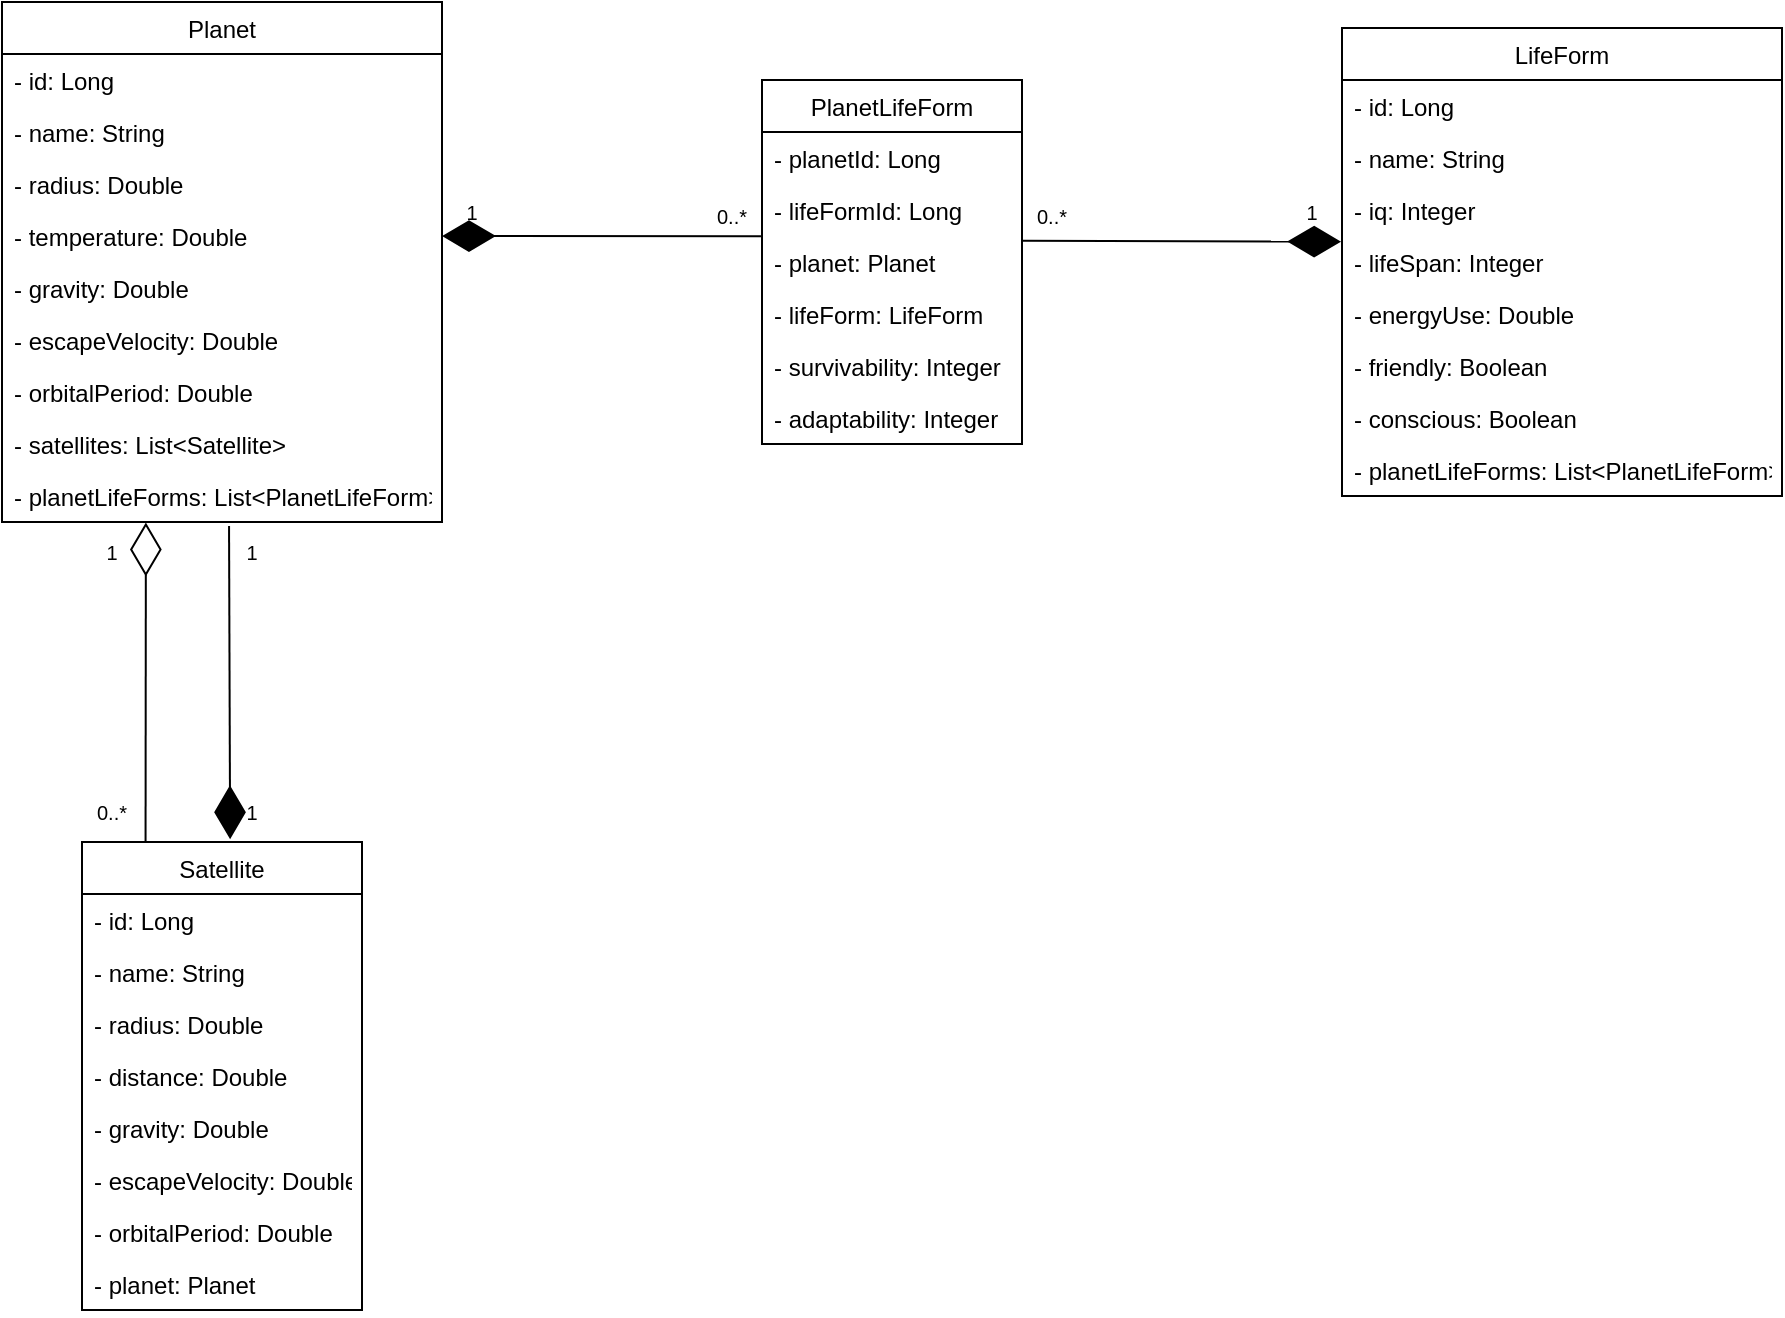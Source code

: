 <mxfile version="20.8.16" type="device"><diagram id="C5RBs43oDa-KdzZeNtuy" name="Page-1"><mxGraphModel dx="2485" dy="3158" grid="1" gridSize="10" guides="1" tooltips="1" connect="1" arrows="1" fold="1" page="1" pageScale="1" pageWidth="827" pageHeight="1169" math="0" shadow="0"><root><mxCell id="WIyWlLk6GJQsqaUBKTNV-0"/><mxCell id="WIyWlLk6GJQsqaUBKTNV-1" parent="WIyWlLk6GJQsqaUBKTNV-0"/><mxCell id="2RvG5dwqz6S5TaIC0fOQ-6" value="Planet" style="swimlane;fontStyle=0;childLayout=stackLayout;horizontal=1;startSize=26;fillColor=none;horizontalStack=0;resizeParent=1;resizeParentMax=0;resizeLast=0;collapsible=1;marginBottom=0;" parent="WIyWlLk6GJQsqaUBKTNV-1" vertex="1"><mxGeometry x="-20" y="-1200" width="220" height="260" as="geometry"/></mxCell><mxCell id="2RvG5dwqz6S5TaIC0fOQ-7" value="- id: Long" style="text;strokeColor=none;fillColor=none;align=left;verticalAlign=top;spacingLeft=4;spacingRight=4;overflow=hidden;rotatable=0;points=[[0,0.5],[1,0.5]];portConstraint=eastwest;" parent="2RvG5dwqz6S5TaIC0fOQ-6" vertex="1"><mxGeometry y="26" width="220" height="26" as="geometry"/></mxCell><mxCell id="2RvG5dwqz6S5TaIC0fOQ-8" value="- name: String" style="text;strokeColor=none;fillColor=none;align=left;verticalAlign=top;spacingLeft=4;spacingRight=4;overflow=hidden;rotatable=0;points=[[0,0.5],[1,0.5]];portConstraint=eastwest;" parent="2RvG5dwqz6S5TaIC0fOQ-6" vertex="1"><mxGeometry y="52" width="220" height="26" as="geometry"/></mxCell><mxCell id="2RvG5dwqz6S5TaIC0fOQ-9" value="- radius: Double" style="text;strokeColor=none;fillColor=none;align=left;verticalAlign=top;spacingLeft=4;spacingRight=4;overflow=hidden;rotatable=0;points=[[0,0.5],[1,0.5]];portConstraint=eastwest;" parent="2RvG5dwqz6S5TaIC0fOQ-6" vertex="1"><mxGeometry y="78" width="220" height="26" as="geometry"/></mxCell><mxCell id="2RvG5dwqz6S5TaIC0fOQ-10" value="- temperature: Double" style="text;strokeColor=none;fillColor=none;align=left;verticalAlign=top;spacingLeft=4;spacingRight=4;overflow=hidden;rotatable=0;points=[[0,0.5],[1,0.5]];portConstraint=eastwest;" parent="2RvG5dwqz6S5TaIC0fOQ-6" vertex="1"><mxGeometry y="104" width="220" height="26" as="geometry"/></mxCell><mxCell id="2RvG5dwqz6S5TaIC0fOQ-11" value="- gravity: Double" style="text;strokeColor=none;fillColor=none;align=left;verticalAlign=top;spacingLeft=4;spacingRight=4;overflow=hidden;rotatable=0;points=[[0,0.5],[1,0.5]];portConstraint=eastwest;" parent="2RvG5dwqz6S5TaIC0fOQ-6" vertex="1"><mxGeometry y="130" width="220" height="26" as="geometry"/></mxCell><mxCell id="2RvG5dwqz6S5TaIC0fOQ-12" value="- escapeVelocity: Double" style="text;strokeColor=none;fillColor=none;align=left;verticalAlign=top;spacingLeft=4;spacingRight=4;overflow=hidden;rotatable=0;points=[[0,0.5],[1,0.5]];portConstraint=eastwest;" parent="2RvG5dwqz6S5TaIC0fOQ-6" vertex="1"><mxGeometry y="156" width="220" height="26" as="geometry"/></mxCell><mxCell id="2RvG5dwqz6S5TaIC0fOQ-13" value="- orbitalPeriod: Double" style="text;strokeColor=none;fillColor=none;align=left;verticalAlign=top;spacingLeft=4;spacingRight=4;overflow=hidden;rotatable=0;points=[[0,0.5],[1,0.5]];portConstraint=eastwest;" parent="2RvG5dwqz6S5TaIC0fOQ-6" vertex="1"><mxGeometry y="182" width="220" height="26" as="geometry"/></mxCell><mxCell id="2RvG5dwqz6S5TaIC0fOQ-14" value="- satellites: List&lt;Satellite&gt;" style="text;strokeColor=none;fillColor=none;align=left;verticalAlign=top;spacingLeft=4;spacingRight=4;overflow=hidden;rotatable=0;points=[[0,0.5],[1,0.5]];portConstraint=eastwest;" parent="2RvG5dwqz6S5TaIC0fOQ-6" vertex="1"><mxGeometry y="208" width="220" height="26" as="geometry"/></mxCell><mxCell id="2RvG5dwqz6S5TaIC0fOQ-15" value="- planetLifeForms: List&lt;PlanetLifeForm&gt;" style="text;strokeColor=none;fillColor=none;align=left;verticalAlign=top;spacingLeft=4;spacingRight=4;overflow=hidden;rotatable=0;points=[[0,0.5],[1,0.5]];portConstraint=eastwest;" parent="2RvG5dwqz6S5TaIC0fOQ-6" vertex="1"><mxGeometry y="234" width="220" height="26" as="geometry"/></mxCell><mxCell id="2RvG5dwqz6S5TaIC0fOQ-16" value="Satellite" style="swimlane;fontStyle=0;childLayout=stackLayout;horizontal=1;startSize=26;fillColor=none;horizontalStack=0;resizeParent=1;resizeParentMax=0;resizeLast=0;collapsible=1;marginBottom=0;" parent="WIyWlLk6GJQsqaUBKTNV-1" vertex="1"><mxGeometry x="20" y="-780" width="140" height="234" as="geometry"/></mxCell><mxCell id="2RvG5dwqz6S5TaIC0fOQ-17" value="- id: Long" style="text;strokeColor=none;fillColor=none;align=left;verticalAlign=top;spacingLeft=4;spacingRight=4;overflow=hidden;rotatable=0;points=[[0,0.5],[1,0.5]];portConstraint=eastwest;" parent="2RvG5dwqz6S5TaIC0fOQ-16" vertex="1"><mxGeometry y="26" width="140" height="26" as="geometry"/></mxCell><mxCell id="2RvG5dwqz6S5TaIC0fOQ-18" value="- name: String" style="text;strokeColor=none;fillColor=none;align=left;verticalAlign=top;spacingLeft=4;spacingRight=4;overflow=hidden;rotatable=0;points=[[0,0.5],[1,0.5]];portConstraint=eastwest;" parent="2RvG5dwqz6S5TaIC0fOQ-16" vertex="1"><mxGeometry y="52" width="140" height="26" as="geometry"/></mxCell><mxCell id="2RvG5dwqz6S5TaIC0fOQ-19" value="- radius: Double" style="text;strokeColor=none;fillColor=none;align=left;verticalAlign=top;spacingLeft=4;spacingRight=4;overflow=hidden;rotatable=0;points=[[0,0.5],[1,0.5]];portConstraint=eastwest;" parent="2RvG5dwqz6S5TaIC0fOQ-16" vertex="1"><mxGeometry y="78" width="140" height="26" as="geometry"/></mxCell><mxCell id="2RvG5dwqz6S5TaIC0fOQ-20" value="- distance: Double" style="text;strokeColor=none;fillColor=none;align=left;verticalAlign=top;spacingLeft=4;spacingRight=4;overflow=hidden;rotatable=0;points=[[0,0.5],[1,0.5]];portConstraint=eastwest;" parent="2RvG5dwqz6S5TaIC0fOQ-16" vertex="1"><mxGeometry y="104" width="140" height="26" as="geometry"/></mxCell><mxCell id="2RvG5dwqz6S5TaIC0fOQ-21" value="- gravity: Double" style="text;strokeColor=none;fillColor=none;align=left;verticalAlign=top;spacingLeft=4;spacingRight=4;overflow=hidden;rotatable=0;points=[[0,0.5],[1,0.5]];portConstraint=eastwest;" parent="2RvG5dwqz6S5TaIC0fOQ-16" vertex="1"><mxGeometry y="130" width="140" height="26" as="geometry"/></mxCell><mxCell id="2RvG5dwqz6S5TaIC0fOQ-22" value="- escapeVelocity: Double" style="text;strokeColor=none;fillColor=none;align=left;verticalAlign=top;spacingLeft=4;spacingRight=4;overflow=hidden;rotatable=0;points=[[0,0.5],[1,0.5]];portConstraint=eastwest;" parent="2RvG5dwqz6S5TaIC0fOQ-16" vertex="1"><mxGeometry y="156" width="140" height="26" as="geometry"/></mxCell><mxCell id="2RvG5dwqz6S5TaIC0fOQ-23" value="- orbitalPeriod: Double" style="text;strokeColor=none;fillColor=none;align=left;verticalAlign=top;spacingLeft=4;spacingRight=4;overflow=hidden;rotatable=0;points=[[0,0.5],[1,0.5]];portConstraint=eastwest;" parent="2RvG5dwqz6S5TaIC0fOQ-16" vertex="1"><mxGeometry y="182" width="140" height="26" as="geometry"/></mxCell><mxCell id="2RvG5dwqz6S5TaIC0fOQ-24" value="- planet: Planet" style="text;strokeColor=none;fillColor=none;align=left;verticalAlign=top;spacingLeft=4;spacingRight=4;overflow=hidden;rotatable=0;points=[[0,0.5],[1,0.5]];portConstraint=eastwest;" parent="2RvG5dwqz6S5TaIC0fOQ-16" vertex="1"><mxGeometry y="208" width="140" height="26" as="geometry"/></mxCell><mxCell id="2RvG5dwqz6S5TaIC0fOQ-26" value="LifeForm" style="swimlane;fontStyle=0;childLayout=stackLayout;horizontal=1;startSize=26;fillColor=none;horizontalStack=0;resizeParent=1;resizeParentMax=0;resizeLast=0;collapsible=1;marginBottom=0;" parent="WIyWlLk6GJQsqaUBKTNV-1" vertex="1"><mxGeometry x="650" y="-1187" width="220" height="234" as="geometry"/></mxCell><mxCell id="2RvG5dwqz6S5TaIC0fOQ-27" value="- id: Long" style="text;strokeColor=none;fillColor=none;align=left;verticalAlign=top;spacingLeft=4;spacingRight=4;overflow=hidden;rotatable=0;points=[[0,0.5],[1,0.5]];portConstraint=eastwest;" parent="2RvG5dwqz6S5TaIC0fOQ-26" vertex="1"><mxGeometry y="26" width="220" height="26" as="geometry"/></mxCell><mxCell id="2RvG5dwqz6S5TaIC0fOQ-28" value="- name: String" style="text;strokeColor=none;fillColor=none;align=left;verticalAlign=top;spacingLeft=4;spacingRight=4;overflow=hidden;rotatable=0;points=[[0,0.5],[1,0.5]];portConstraint=eastwest;" parent="2RvG5dwqz6S5TaIC0fOQ-26" vertex="1"><mxGeometry y="52" width="220" height="26" as="geometry"/></mxCell><mxCell id="2RvG5dwqz6S5TaIC0fOQ-29" value="- iq: Integer" style="text;strokeColor=none;fillColor=none;align=left;verticalAlign=top;spacingLeft=4;spacingRight=4;overflow=hidden;rotatable=0;points=[[0,0.5],[1,0.5]];portConstraint=eastwest;" parent="2RvG5dwqz6S5TaIC0fOQ-26" vertex="1"><mxGeometry y="78" width="220" height="26" as="geometry"/></mxCell><mxCell id="2RvG5dwqz6S5TaIC0fOQ-30" value="- lifeSpan: Integer" style="text;strokeColor=none;fillColor=none;align=left;verticalAlign=top;spacingLeft=4;spacingRight=4;overflow=hidden;rotatable=0;points=[[0,0.5],[1,0.5]];portConstraint=eastwest;" parent="2RvG5dwqz6S5TaIC0fOQ-26" vertex="1"><mxGeometry y="104" width="220" height="26" as="geometry"/></mxCell><mxCell id="2RvG5dwqz6S5TaIC0fOQ-31" value="- energyUse: Double" style="text;strokeColor=none;fillColor=none;align=left;verticalAlign=top;spacingLeft=4;spacingRight=4;overflow=hidden;rotatable=0;points=[[0,0.5],[1,0.5]];portConstraint=eastwest;" parent="2RvG5dwqz6S5TaIC0fOQ-26" vertex="1"><mxGeometry y="130" width="220" height="26" as="geometry"/></mxCell><mxCell id="2RvG5dwqz6S5TaIC0fOQ-32" value="- friendly: Boolean" style="text;strokeColor=none;fillColor=none;align=left;verticalAlign=top;spacingLeft=4;spacingRight=4;overflow=hidden;rotatable=0;points=[[0,0.5],[1,0.5]];portConstraint=eastwest;" parent="2RvG5dwqz6S5TaIC0fOQ-26" vertex="1"><mxGeometry y="156" width="220" height="26" as="geometry"/></mxCell><mxCell id="2RvG5dwqz6S5TaIC0fOQ-33" value="- conscious: Boolean" style="text;strokeColor=none;fillColor=none;align=left;verticalAlign=top;spacingLeft=4;spacingRight=4;overflow=hidden;rotatable=0;points=[[0,0.5],[1,0.5]];portConstraint=eastwest;" parent="2RvG5dwqz6S5TaIC0fOQ-26" vertex="1"><mxGeometry y="182" width="220" height="26" as="geometry"/></mxCell><mxCell id="2RvG5dwqz6S5TaIC0fOQ-34" value="- planetLifeForms: List&lt;PlanetLifeForm&gt;" style="text;strokeColor=none;fillColor=none;align=left;verticalAlign=top;spacingLeft=4;spacingRight=4;overflow=hidden;rotatable=0;points=[[0,0.5],[1,0.5]];portConstraint=eastwest;" parent="2RvG5dwqz6S5TaIC0fOQ-26" vertex="1"><mxGeometry y="208" width="220" height="26" as="geometry"/></mxCell><mxCell id="2RvG5dwqz6S5TaIC0fOQ-35" value="PlanetLifeForm" style="swimlane;fontStyle=0;childLayout=stackLayout;horizontal=1;startSize=26;fillColor=none;horizontalStack=0;resizeParent=1;resizeParentMax=0;resizeLast=0;collapsible=1;marginBottom=0;" parent="WIyWlLk6GJQsqaUBKTNV-1" vertex="1"><mxGeometry x="360" y="-1161" width="130" height="182" as="geometry"/></mxCell><mxCell id="2RvG5dwqz6S5TaIC0fOQ-36" value="- planetId: Long" style="text;strokeColor=none;fillColor=none;align=left;verticalAlign=top;spacingLeft=4;spacingRight=4;overflow=hidden;rotatable=0;points=[[0,0.5],[1,0.5]];portConstraint=eastwest;" parent="2RvG5dwqz6S5TaIC0fOQ-35" vertex="1"><mxGeometry y="26" width="130" height="26" as="geometry"/></mxCell><mxCell id="yEm6KWMwgExdW_lJ7vU2-0" value="- lifeFormId: Long" style="text;strokeColor=none;fillColor=none;align=left;verticalAlign=top;spacingLeft=4;spacingRight=4;overflow=hidden;rotatable=0;points=[[0,0.5],[1,0.5]];portConstraint=eastwest;" parent="2RvG5dwqz6S5TaIC0fOQ-35" vertex="1"><mxGeometry y="52" width="130" height="26" as="geometry"/></mxCell><mxCell id="2RvG5dwqz6S5TaIC0fOQ-37" value="- planet: Planet" style="text;strokeColor=none;fillColor=none;align=left;verticalAlign=top;spacingLeft=4;spacingRight=4;overflow=hidden;rotatable=0;points=[[0,0.5],[1,0.5]];portConstraint=eastwest;" parent="2RvG5dwqz6S5TaIC0fOQ-35" vertex="1"><mxGeometry y="78" width="130" height="26" as="geometry"/></mxCell><mxCell id="2RvG5dwqz6S5TaIC0fOQ-38" value="- lifeForm: LifeForm" style="text;strokeColor=none;fillColor=none;align=left;verticalAlign=top;spacingLeft=4;spacingRight=4;overflow=hidden;rotatable=0;points=[[0,0.5],[1,0.5]];portConstraint=eastwest;" parent="2RvG5dwqz6S5TaIC0fOQ-35" vertex="1"><mxGeometry y="104" width="130" height="26" as="geometry"/></mxCell><mxCell id="2RvG5dwqz6S5TaIC0fOQ-39" value="- survivability: Integer" style="text;strokeColor=none;fillColor=none;align=left;verticalAlign=top;spacingLeft=4;spacingRight=4;overflow=hidden;rotatable=0;points=[[0,0.5],[1,0.5]];portConstraint=eastwest;" parent="2RvG5dwqz6S5TaIC0fOQ-35" vertex="1"><mxGeometry y="130" width="130" height="26" as="geometry"/></mxCell><mxCell id="2RvG5dwqz6S5TaIC0fOQ-40" value="- adaptability: Integer" style="text;strokeColor=none;fillColor=none;align=left;verticalAlign=top;spacingLeft=4;spacingRight=4;overflow=hidden;rotatable=0;points=[[0,0.5],[1,0.5]];portConstraint=eastwest;" parent="2RvG5dwqz6S5TaIC0fOQ-35" vertex="1"><mxGeometry y="156" width="130" height="26" as="geometry"/></mxCell><mxCell id="2RvG5dwqz6S5TaIC0fOQ-57" value="" style="endArrow=diamondThin;endFill=0;endSize=24;html=1;rounded=0;entryX=0.327;entryY=1.011;entryDx=0;entryDy=0;entryPerimeter=0;exitX=0.227;exitY=-0.002;exitDx=0;exitDy=0;exitPerimeter=0;" parent="WIyWlLk6GJQsqaUBKTNV-1" source="2RvG5dwqz6S5TaIC0fOQ-16" target="2RvG5dwqz6S5TaIC0fOQ-15" edge="1"><mxGeometry width="160" relative="1" as="geometry"><mxPoint x="40" y="-800" as="sourcePoint"/><mxPoint x="200" y="-800" as="targetPoint"/></mxGeometry></mxCell><mxCell id="2RvG5dwqz6S5TaIC0fOQ-73" value="" style="endArrow=diamondThin;endFill=1;endSize=24;html=1;rounded=0;entryX=0.529;entryY=-0.006;entryDx=0;entryDy=0;entryPerimeter=0;exitX=0.516;exitY=1.077;exitDx=0;exitDy=0;exitPerimeter=0;" parent="WIyWlLk6GJQsqaUBKTNV-1" source="2RvG5dwqz6S5TaIC0fOQ-15" target="2RvG5dwqz6S5TaIC0fOQ-16" edge="1"><mxGeometry width="160" relative="1" as="geometry"><mxPoint x="120" y="-850" as="sourcePoint"/><mxPoint x="280" y="-850" as="targetPoint"/></mxGeometry></mxCell><mxCell id="yEm6KWMwgExdW_lJ7vU2-1" value="" style="endArrow=diamondThin;endFill=1;endSize=24;html=1;rounded=0;entryX=1;entryY=0.5;entryDx=0;entryDy=0;exitX=-0.004;exitY=0.005;exitDx=0;exitDy=0;exitPerimeter=0;" parent="WIyWlLk6GJQsqaUBKTNV-1" source="2RvG5dwqz6S5TaIC0fOQ-37" target="2RvG5dwqz6S5TaIC0fOQ-10" edge="1"><mxGeometry width="160" relative="1" as="geometry"><mxPoint x="240" y="-960" as="sourcePoint"/><mxPoint x="400" y="-960" as="targetPoint"/></mxGeometry></mxCell><mxCell id="yEm6KWMwgExdW_lJ7vU2-2" value="" style="endArrow=diamondThin;endFill=1;endSize=24;html=1;rounded=0;entryX=-0.002;entryY=0.11;entryDx=0;entryDy=0;entryPerimeter=0;exitX=1.002;exitY=0.093;exitDx=0;exitDy=0;exitPerimeter=0;" parent="WIyWlLk6GJQsqaUBKTNV-1" source="2RvG5dwqz6S5TaIC0fOQ-37" target="2RvG5dwqz6S5TaIC0fOQ-30" edge="1"><mxGeometry width="160" relative="1" as="geometry"><mxPoint x="490" y="-1080" as="sourcePoint"/><mxPoint x="650" y="-1080" as="targetPoint"/></mxGeometry></mxCell><mxCell id="Lak_85LGV6GOL_oO2Mhl-0" value="&lt;font style=&quot;font-size: 10px;&quot;&gt;1&lt;/font&gt;" style="text;html=1;strokeColor=none;fillColor=none;align=center;verticalAlign=middle;whiteSpace=wrap;rounded=0;" parent="WIyWlLk6GJQsqaUBKTNV-1" vertex="1"><mxGeometry x="100" y="-800" width="10" height="10" as="geometry"/></mxCell><mxCell id="Lak_85LGV6GOL_oO2Mhl-2" value="0..*" style="text;html=1;strokeColor=none;fillColor=none;align=center;verticalAlign=middle;whiteSpace=wrap;rounded=0;fontSize=10;" parent="WIyWlLk6GJQsqaUBKTNV-1" vertex="1"><mxGeometry x="340" y="-1097" width="10" height="7" as="geometry"/></mxCell><mxCell id="Lak_85LGV6GOL_oO2Mhl-3" value="0..*" style="text;html=1;strokeColor=none;fillColor=none;align=center;verticalAlign=middle;whiteSpace=wrap;rounded=0;fontSize=10;" parent="WIyWlLk6GJQsqaUBKTNV-1" vertex="1"><mxGeometry x="500" y="-1097" width="10" height="7" as="geometry"/></mxCell><mxCell id="Lak_85LGV6GOL_oO2Mhl-4" value="&lt;font style=&quot;font-size: 10px;&quot;&gt;1&lt;/font&gt;" style="text;html=1;strokeColor=none;fillColor=none;align=center;verticalAlign=middle;whiteSpace=wrap;rounded=0;" parent="WIyWlLk6GJQsqaUBKTNV-1" vertex="1"><mxGeometry x="630" y="-1100" width="10" height="10" as="geometry"/></mxCell><mxCell id="Lak_85LGV6GOL_oO2Mhl-5" value="&lt;font style=&quot;font-size: 10px;&quot;&gt;1&lt;/font&gt;" style="text;html=1;strokeColor=none;fillColor=none;align=center;verticalAlign=middle;whiteSpace=wrap;rounded=0;" parent="WIyWlLk6GJQsqaUBKTNV-1" vertex="1"><mxGeometry x="30" y="-930" width="10" height="10" as="geometry"/></mxCell><mxCell id="Lak_85LGV6GOL_oO2Mhl-6" value="0..*" style="text;html=1;strokeColor=none;fillColor=none;align=center;verticalAlign=middle;whiteSpace=wrap;rounded=0;fontSize=10;" parent="WIyWlLk6GJQsqaUBKTNV-1" vertex="1"><mxGeometry x="30" y="-798.5" width="10" height="7" as="geometry"/></mxCell><mxCell id="Lak_85LGV6GOL_oO2Mhl-7" value="&lt;font style=&quot;font-size: 10px;&quot;&gt;1&lt;/font&gt;" style="text;html=1;strokeColor=none;fillColor=none;align=center;verticalAlign=middle;whiteSpace=wrap;rounded=0;" parent="WIyWlLk6GJQsqaUBKTNV-1" vertex="1"><mxGeometry x="100" y="-930" width="10" height="10" as="geometry"/></mxCell><mxCell id="56I4wWLmGKsp0g4S1njB-0" value="&lt;font style=&quot;font-size: 10px;&quot;&gt;1&lt;/font&gt;" style="text;html=1;strokeColor=none;fillColor=none;align=center;verticalAlign=middle;whiteSpace=wrap;rounded=0;" vertex="1" parent="WIyWlLk6GJQsqaUBKTNV-1"><mxGeometry x="210" y="-1100" width="10" height="10" as="geometry"/></mxCell></root></mxGraphModel></diagram></mxfile>